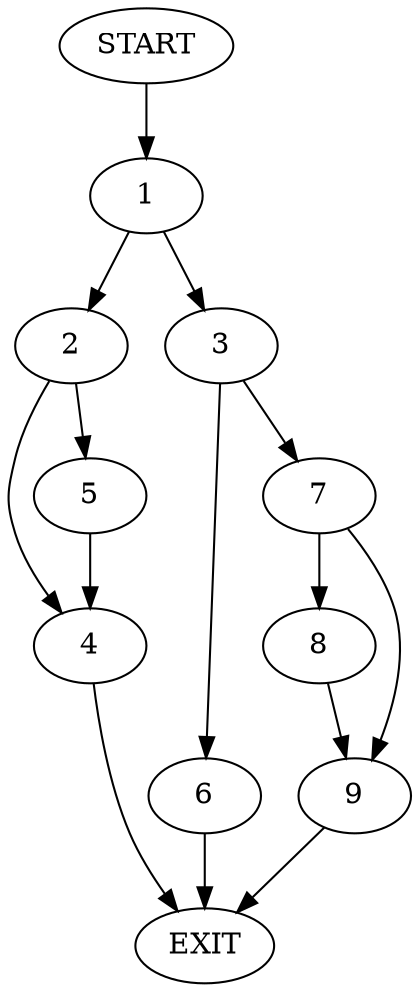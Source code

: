 digraph {
0 [label="START"]
10 [label="EXIT"]
0 -> 1
1 -> 2
1 -> 3
2 -> 4
2 -> 5
3 -> 6
3 -> 7
5 -> 4
4 -> 10
7 -> 8
7 -> 9
6 -> 10
9 -> 10
8 -> 9
}
